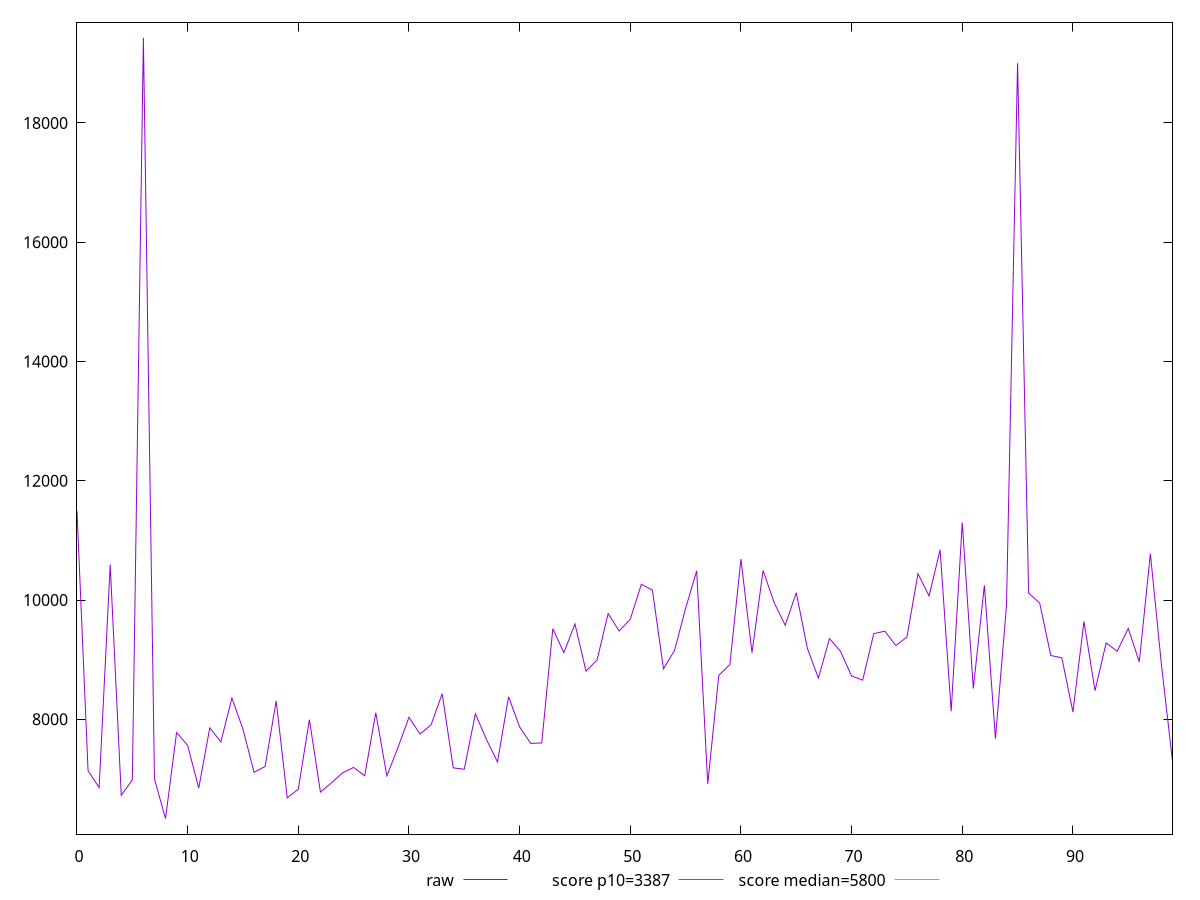 reset

$raw <<EOF
0 11490.126120997775
1 7135.72218990988
2 6855.098515814712
3 10593.577897429173
4 6724.171299841858
5 6983.401573979979
6 19426.688824625326
7 6997.950386097993
8 6335.535423287835
9 7777.720628596813
10 7561.8372207004495
11 6845.61252081251
12 7855.496170858653
13 7620.324204681047
14 8356.879320383294
15 7831.813957598876
16 7111.114615217928
17 7207.841899179387
18 8308.015548480515
19 6681.729310679241
20 6828.578645889777
21 7993.649462129144
22 6779.955660102734
23 6933.273189948564
24 7101.931063258652
25 7192.610937503812
26 7051.827227676662
27 8108.901123296817
28 7051.045887880722
29 7522.841370440315
30 8033.017125214121
31 7752.053261742971
32 7907.71494422764
33 8429.039798086524
34 7185.231838974542
35 7162.120386481575
36 8093.791674187689
37 7661.682310542536
38 7283.975457548842
39 8378.387786217974
40 7871.794695452535
41 7594.849271758425
42 7603.37509284183
43 9518.83736163874
44 9116.597436688893
45 9598.169412402529
46 8805.873241352332
47 8995.175745666498
48 9771.41534866019
49 9480.739553485777
50 9678.942666221246
51 10264.40994048234
52 10164.553355044181
53 8845.936014836516
54 9154.46892247757
55 9860.547647293793
56 10489.106782466004
57 6915.915025891932
58 8738.03084544561
59 8917.211515518808
60 10687.113569763565
61 9114.401014486162
62 10494.899590370287
63 9955.886606915326
64 9576.414272824215
65 10122.345270058391
66 9191.78693791941
67 8689.135832595233
68 9354.264552840717
69 9137.900437964008
70 8725.933621935415
71 8656.203914413309
72 9435.209566488404
73 9477.790114060215
74 9236.293159736659
75 9378.316610958202
76 10442.36986056456
77 10067.719173138526
78 10842.145333296303
79 8134.416147521284
80 11299.61704276812
81 8515.37177062413
82 10245.982168413395
83 7674.534575144673
84 9909.002996475036
85 19002.00336273556
86 10113.993386999507
87 9947.748988440762
88 9069.457562860394
89 9029.987702677585
90 8121.64058240932
91 9639.912479486797
92 8479.504232665766
93 9279.97603768426
94 9141.49967526977
95 9523.82223895843
96 8962.273352695593
97 10777.131304486482
98 8914.852611271419
99 7295.874655913466
EOF

set key outside below
set xrange [0:99]
set yrange [6073.712355261086:19688.511892652077]
set trange [6073.712355261086:19688.511892652077]
set terminal svg size 640, 500 enhanced background rgb 'white'
set output "report_00009_2021-02-08T22-37-41.559Z/speed-index/samples/pages/raw/values.svg"

plot $raw title "raw" with line, \
     3387 title "score p10=3387", \
     5800 title "score median=5800"

reset
